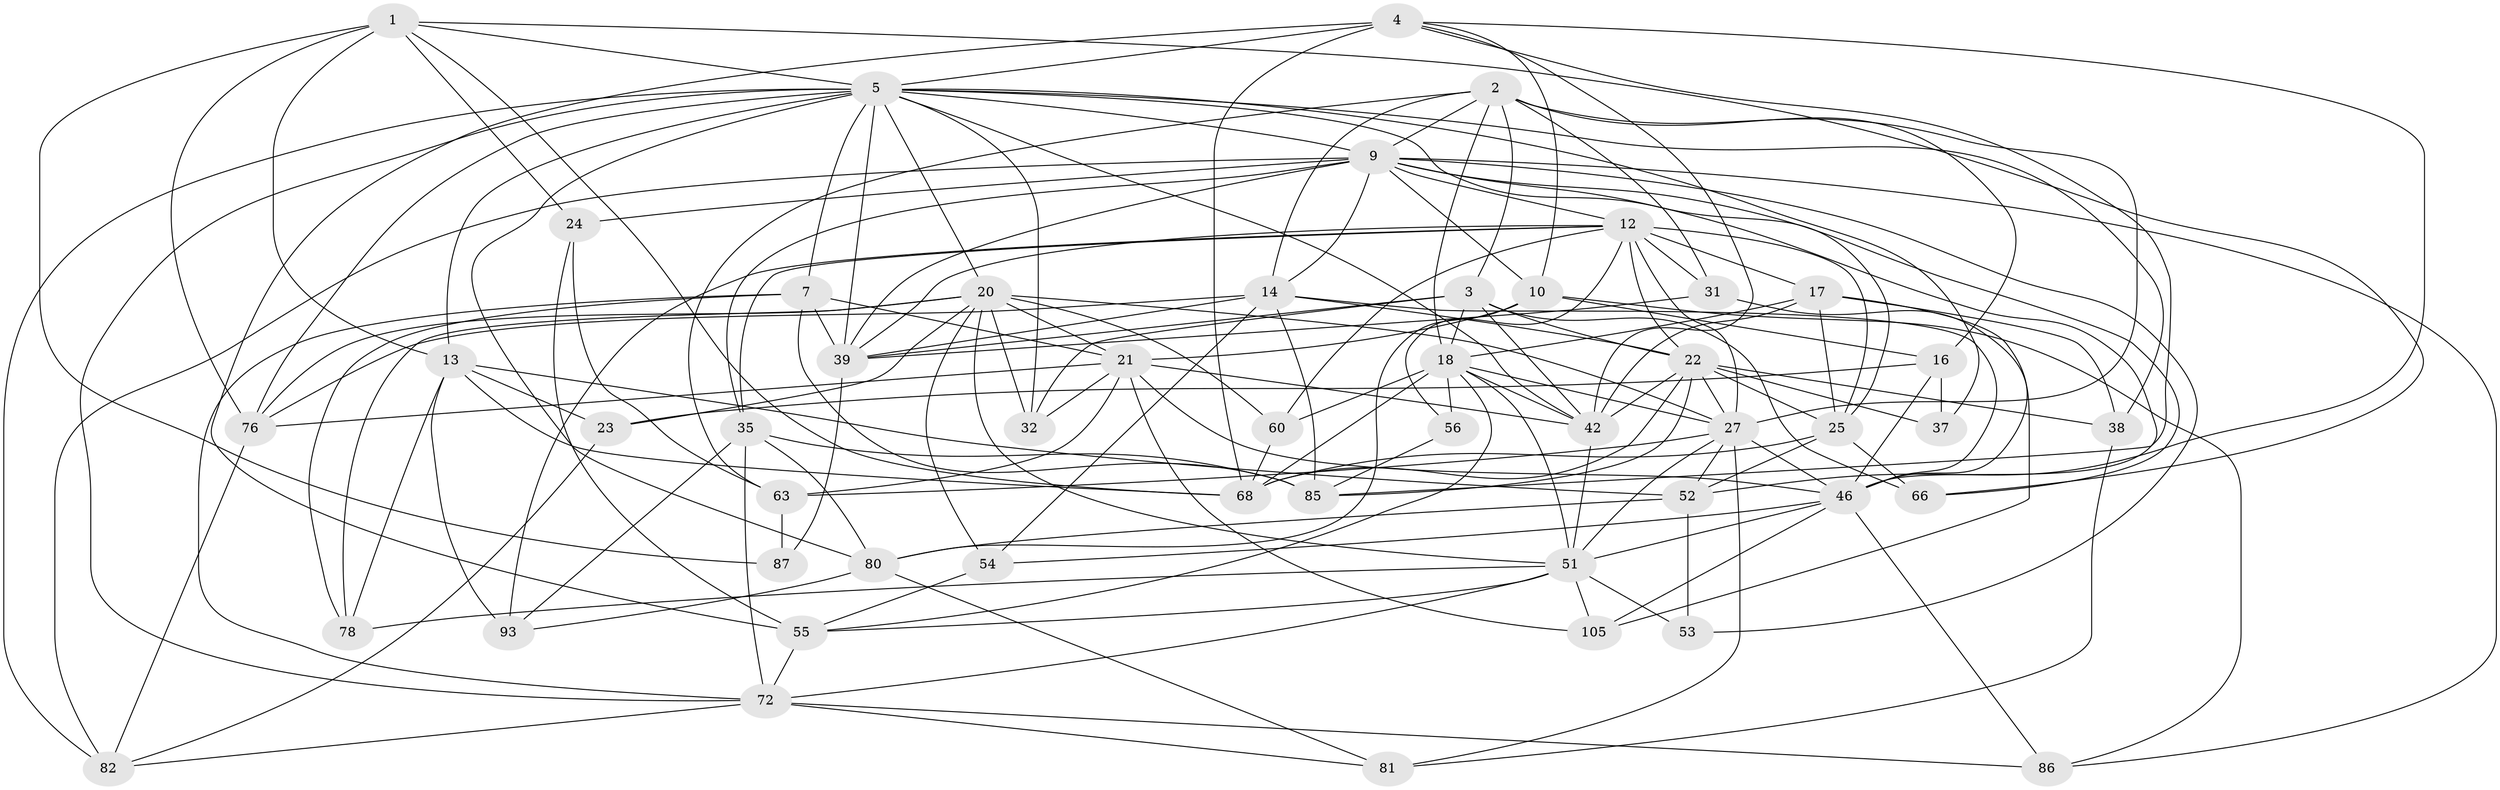 // original degree distribution, {4: 1.0}
// Generated by graph-tools (version 1.1) at 2025/20/03/04/25 18:20:38]
// undirected, 50 vertices, 162 edges
graph export_dot {
graph [start="1"]
  node [color=gray90,style=filled];
  1 [super="+44+115"];
  2 [super="+120+91"];
  3 [super="+6"];
  4 [super="+43+117"];
  5 [super="+48+28+8+30"];
  7 [super="+71"];
  9 [super="+84+11+40"];
  10 [super="+124"];
  12 [super="+67+95"];
  13 [super="+98+26"];
  14 [super="+121+100"];
  16 [super="+92"];
  17 [super="+114"];
  18 [super="+29+75"];
  20 [super="+107+116"];
  21 [super="+64+83"];
  22 [super="+33"];
  23;
  24;
  25 [super="+36"];
  27 [super="+58+70+41"];
  31;
  32 [super="+50"];
  35 [super="+123+61"];
  37;
  38;
  39 [super="+90+65"];
  42 [super="+88+102"];
  46 [super="+79+94"];
  51 [super="+112+57"];
  52 [super="+101"];
  53;
  54;
  55 [super="+73"];
  56;
  60;
  63 [super="+106"];
  66;
  68 [super="+113+74"];
  72 [super="+89+96"];
  76 [super="+97"];
  78;
  80 [super="+99"];
  81;
  82 [super="+103"];
  85 [super="+108"];
  86;
  87;
  93;
  105;
  1 -- 87;
  1 -- 66;
  1 -- 13 [weight=2];
  1 -- 24;
  1 -- 76;
  1 -- 5;
  1 -- 68;
  2 -- 3;
  2 -- 18;
  2 -- 14;
  2 -- 31;
  2 -- 9;
  2 -- 16;
  2 -- 27;
  2 -- 63;
  3 -- 32 [weight=2];
  3 -- 66;
  3 -- 42;
  3 -- 39;
  3 -- 22;
  3 -- 18;
  4 -- 85;
  4 -- 10;
  4 -- 52;
  4 -- 42;
  4 -- 5 [weight=2];
  4 -- 55;
  4 -- 68;
  5 -- 38;
  5 -- 76;
  5 -- 39 [weight=2];
  5 -- 13;
  5 -- 37;
  5 -- 7;
  5 -- 72;
  5 -- 82;
  5 -- 9;
  5 -- 32;
  5 -- 80;
  5 -- 20;
  5 -- 25;
  5 -- 42;
  7 -- 39;
  7 -- 72;
  7 -- 85;
  7 -- 78;
  7 -- 21;
  9 -- 46;
  9 -- 14;
  9 -- 39 [weight=2];
  9 -- 66;
  9 -- 86;
  9 -- 82 [weight=2];
  9 -- 53 [weight=2];
  9 -- 24;
  9 -- 10;
  9 -- 35;
  9 -- 12;
  10 -- 86;
  10 -- 16;
  10 -- 80;
  10 -- 21;
  12 -- 17;
  12 -- 60;
  12 -- 31;
  12 -- 39;
  12 -- 27;
  12 -- 35;
  12 -- 22;
  12 -- 56 [weight=2];
  12 -- 93;
  12 -- 25;
  13 -- 93;
  13 -- 52;
  13 -- 23;
  13 -- 68;
  13 -- 78;
  14 -- 85;
  14 -- 22;
  14 -- 76;
  14 -- 46;
  14 -- 39;
  14 -- 54;
  16 -- 37 [weight=2];
  16 -- 46;
  16 -- 23;
  17 -- 46;
  17 -- 42;
  17 -- 38;
  17 -- 25;
  17 -- 18;
  18 -- 68;
  18 -- 55;
  18 -- 56;
  18 -- 60;
  18 -- 27;
  18 -- 51;
  18 -- 42;
  20 -- 54;
  20 -- 60;
  20 -- 23;
  20 -- 27;
  20 -- 76;
  20 -- 32;
  20 -- 51;
  20 -- 21;
  20 -- 78;
  21 -- 46;
  21 -- 105;
  21 -- 32 [weight=2];
  21 -- 76;
  21 -- 63;
  21 -- 42;
  22 -- 37;
  22 -- 27;
  22 -- 38;
  22 -- 85;
  22 -- 25;
  22 -- 42;
  22 -- 68;
  23 -- 82;
  24 -- 55;
  24 -- 63;
  25 -- 66;
  25 -- 52;
  25 -- 68 [weight=2];
  27 -- 46;
  27 -- 52;
  27 -- 81;
  27 -- 63;
  27 -- 51;
  31 -- 105;
  31 -- 39;
  35 -- 85;
  35 -- 80;
  35 -- 93;
  35 -- 72;
  38 -- 81;
  39 -- 87;
  42 -- 51;
  46 -- 54;
  46 -- 51;
  46 -- 86;
  46 -- 105;
  51 -- 78;
  51 -- 72;
  51 -- 105;
  51 -- 53;
  51 -- 55;
  52 -- 53;
  52 -- 80;
  54 -- 55;
  55 -- 72;
  56 -- 85;
  60 -- 68;
  63 -- 87 [weight=2];
  72 -- 81;
  72 -- 86;
  72 -- 82;
  76 -- 82;
  80 -- 93;
  80 -- 81;
}
